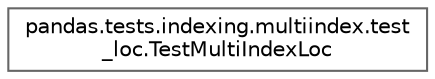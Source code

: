 digraph "Graphical Class Hierarchy"
{
 // LATEX_PDF_SIZE
  bgcolor="transparent";
  edge [fontname=Helvetica,fontsize=10,labelfontname=Helvetica,labelfontsize=10];
  node [fontname=Helvetica,fontsize=10,shape=box,height=0.2,width=0.4];
  rankdir="LR";
  Node0 [id="Node000000",label="pandas.tests.indexing.multiindex.test\l_loc.TestMultiIndexLoc",height=0.2,width=0.4,color="grey40", fillcolor="white", style="filled",URL="$db/dfb/classpandas_1_1tests_1_1indexing_1_1multiindex_1_1test__loc_1_1TestMultiIndexLoc.html",tooltip=" "];
}
